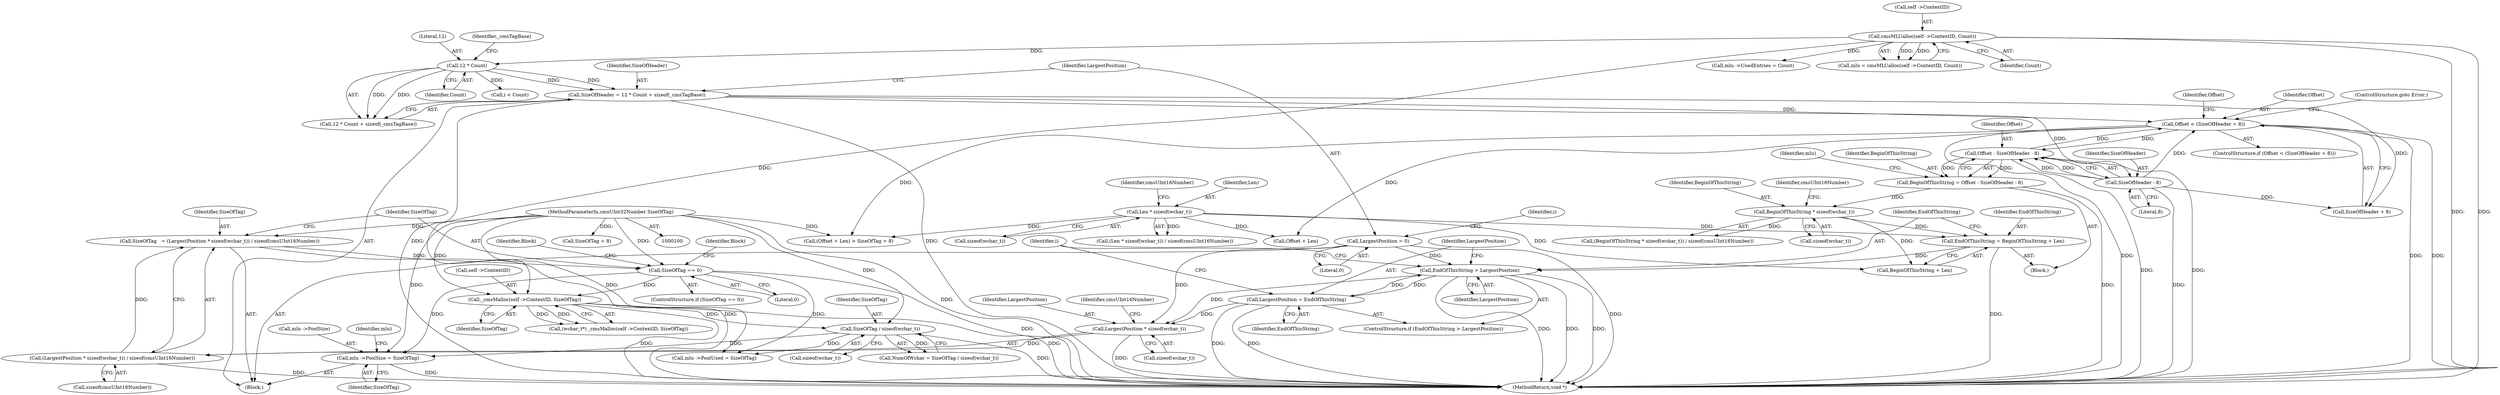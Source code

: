 digraph "0_Little-CMS_5ca71a7bc18b6897ab21d815d15e218e204581e2@pointer" {
"1000349" [label="(Call,mlu ->PoolSize = SizeOfTag)"];
"1000333" [label="(Call,SizeOfTag / sizeof(wchar_t))"];
"1000321" [label="(Call,_cmsMalloc(self ->ContextID, SizeOfTag))"];
"1000153" [label="(Call,cmsMLUalloc(self ->ContextID, Count))"];
"1000305" [label="(Call,SizeOfTag == 0)"];
"1000295" [label="(Call,SizeOfTag   = (LargestPosition * sizeof(wchar_t)) / sizeof(cmsUInt16Number))"];
"1000297" [label="(Call,(LargestPosition * sizeof(wchar_t)) / sizeof(cmsUInt16Number))"];
"1000298" [label="(Call,LargestPosition * sizeof(wchar_t))"];
"1000177" [label="(Call,LargestPosition = 0)"];
"1000289" [label="(Call,EndOfThisString > LargestPosition)"];
"1000283" [label="(Call,EndOfThisString = BeginOfThisString + Len)"];
"1000277" [label="(Call,BeginOfThisString * sizeof(wchar_t))"];
"1000246" [label="(Call,BeginOfThisString = Offset - SizeOfHeader - 8)"];
"1000248" [label="(Call,Offset - SizeOfHeader - 8)"];
"1000231" [label="(Call,Offset < (SizeOfHeader + 8))"];
"1000250" [label="(Call,SizeOfHeader - 8)"];
"1000169" [label="(Call,SizeOfHeader = 12 * Count + sizeof(_cmsTagBase))"];
"1000172" [label="(Call,12 * Count)"];
"1000262" [label="(Call,Len * sizeof(wchar_t))"];
"1000292" [label="(Call,LargestPosition = EndOfThisString)"];
"1000104" [label="(MethodParameterIn,cmsUInt32Number SizeOfTag)"];
"1000249" [label="(Identifier,Offset)"];
"1000189" [label="(Block,)"];
"1000288" [label="(ControlStructure,if (EndOfThisString > LargestPosition))"];
"1000298" [label="(Call,LargestPosition * sizeof(wchar_t))"];
"1000295" [label="(Call,SizeOfTag   = (LargestPosition * sizeof(wchar_t)) / sizeof(cmsUInt16Number))"];
"1000293" [label="(Identifier,LargestPosition)"];
"1000230" [label="(ControlStructure,if (Offset < (SizeOfHeader + 8)))"];
"1000304" [label="(ControlStructure,if (SizeOfTag == 0))"];
"1000176" [label="(Identifier,_cmsTagBase)"];
"1000154" [label="(Call,self ->ContextID)"];
"1000104" [label="(MethodParameterIn,cmsUInt32Number SizeOfTag)"];
"1000153" [label="(Call,cmsMLUalloc(self ->ContextID, Count))"];
"1000188" [label="(Identifier,i)"];
"1000290" [label="(Identifier,EndOfThisString)"];
"1000285" [label="(Call,BeginOfThisString + Len)"];
"1000307" [label="(Literal,0)"];
"1000277" [label="(Call,BeginOfThisString * sizeof(wchar_t))"];
"1000302" [label="(Call,sizeof(cmsUInt16Number))"];
"1000182" [label="(Identifier,i)"];
"1000179" [label="(Literal,0)"];
"1000232" [label="(Identifier,Offset)"];
"1000356" [label="(Identifier,mlu)"];
"1000297" [label="(Call,(LargestPosition * sizeof(wchar_t)) / sizeof(cmsUInt16Number))"];
"1000354" [label="(Call,mlu ->PoolUsed = SizeOfTag)"];
"1000174" [label="(Identifier,Count)"];
"1000236" [label="(ControlStructure,goto Error;)"];
"1000178" [label="(Identifier,LargestPosition)"];
"1000319" [label="(Call,(wchar_t*) _cmsMalloc(self ->ContextID, SizeOfTag))"];
"1000173" [label="(Literal,12)"];
"1000322" [label="(Call,self ->ContextID)"];
"1000349" [label="(Call,mlu ->PoolSize = SizeOfTag)"];
"1000246" [label="(Call,BeginOfThisString = Offset - SizeOfHeader - 8)"];
"1000238" [label="(Call,(Offset + Len) > SizeOfTag + 8)"];
"1000172" [label="(Call,12 * Count)"];
"1000231" [label="(Call,Offset < (SizeOfHeader + 8))"];
"1000353" [label="(Identifier,SizeOfTag)"];
"1000169" [label="(Call,SizeOfHeader = 12 * Count + sizeof(_cmsTagBase))"];
"1000164" [label="(Call,mlu ->UsedEntries = Count)"];
"1000105" [label="(Block,)"];
"1000292" [label="(Call,LargestPosition = EndOfThisString)"];
"1000184" [label="(Call,i < Count)"];
"1000279" [label="(Call,sizeof(wchar_t))"];
"1000151" [label="(Call,mlu = cmsMLUalloc(self ->ContextID, Count))"];
"1000299" [label="(Identifier,LargestPosition)"];
"1000264" [label="(Call,sizeof(wchar_t))"];
"1000325" [label="(Identifier,SizeOfTag)"];
"1000240" [label="(Identifier,Offset)"];
"1000276" [label="(Call,(BeginOfThisString * sizeof(wchar_t)) / sizeof(cmsUInt16Number))"];
"1000300" [label="(Call,sizeof(wchar_t))"];
"1000257" [label="(Identifier,mlu)"];
"1000263" [label="(Identifier,Len)"];
"1000294" [label="(Identifier,EndOfThisString)"];
"1000335" [label="(Call,sizeof(wchar_t))"];
"1000239" [label="(Call,Offset + Len)"];
"1000310" [label="(Identifier,Block)"];
"1000334" [label="(Identifier,SizeOfTag)"];
"1000177" [label="(Call,LargestPosition = 0)"];
"1000233" [label="(Call,SizeOfHeader + 8)"];
"1000252" [label="(Literal,8)"];
"1000296" [label="(Identifier,SizeOfTag)"];
"1000171" [label="(Call,12 * Count + sizeof(_cmsTagBase))"];
"1000248" [label="(Call,Offset - SizeOfHeader - 8)"];
"1000305" [label="(Call,SizeOfTag == 0)"];
"1000283" [label="(Call,EndOfThisString = BeginOfThisString + Len)"];
"1000247" [label="(Identifier,BeginOfThisString)"];
"1000170" [label="(Identifier,SizeOfHeader)"];
"1000267" [label="(Identifier,cmsUInt16Number)"];
"1000291" [label="(Identifier,LargestPosition)"];
"1000303" [label="(Identifier,cmsUInt16Number)"];
"1000157" [label="(Identifier,Count)"];
"1000278" [label="(Identifier,BeginOfThisString)"];
"1000242" [label="(Call,SizeOfTag + 8)"];
"1000251" [label="(Identifier,SizeOfHeader)"];
"1000333" [label="(Call,SizeOfTag / sizeof(wchar_t))"];
"1000284" [label="(Identifier,EndOfThisString)"];
"1000262" [label="(Call,Len * sizeof(wchar_t))"];
"1000318" [label="(Identifier,Block)"];
"1000306" [label="(Identifier,SizeOfTag)"];
"1000282" [label="(Identifier,cmsUInt16Number)"];
"1000350" [label="(Call,mlu ->PoolSize)"];
"1000289" [label="(Call,EndOfThisString > LargestPosition)"];
"1000261" [label="(Call,(Len * sizeof(wchar_t)) / sizeof(cmsUInt16Number))"];
"1000321" [label="(Call,_cmsMalloc(self ->ContextID, SizeOfTag))"];
"1000250" [label="(Call,SizeOfHeader - 8)"];
"1000331" [label="(Call,NumOfWchar = SizeOfTag / sizeof(wchar_t))"];
"1000374" [label="(MethodReturn,void *)"];
"1000349" -> "1000105"  [label="AST: "];
"1000349" -> "1000353"  [label="CFG: "];
"1000350" -> "1000349"  [label="AST: "];
"1000353" -> "1000349"  [label="AST: "];
"1000356" -> "1000349"  [label="CFG: "];
"1000349" -> "1000374"  [label="DDG: "];
"1000333" -> "1000349"  [label="DDG: "];
"1000305" -> "1000349"  [label="DDG: "];
"1000104" -> "1000349"  [label="DDG: "];
"1000333" -> "1000331"  [label="AST: "];
"1000333" -> "1000335"  [label="CFG: "];
"1000334" -> "1000333"  [label="AST: "];
"1000335" -> "1000333"  [label="AST: "];
"1000331" -> "1000333"  [label="CFG: "];
"1000333" -> "1000374"  [label="DDG: "];
"1000333" -> "1000331"  [label="DDG: "];
"1000321" -> "1000333"  [label="DDG: "];
"1000104" -> "1000333"  [label="DDG: "];
"1000333" -> "1000354"  [label="DDG: "];
"1000321" -> "1000319"  [label="AST: "];
"1000321" -> "1000325"  [label="CFG: "];
"1000322" -> "1000321"  [label="AST: "];
"1000325" -> "1000321"  [label="AST: "];
"1000319" -> "1000321"  [label="CFG: "];
"1000321" -> "1000374"  [label="DDG: "];
"1000321" -> "1000374"  [label="DDG: "];
"1000321" -> "1000319"  [label="DDG: "];
"1000321" -> "1000319"  [label="DDG: "];
"1000153" -> "1000321"  [label="DDG: "];
"1000305" -> "1000321"  [label="DDG: "];
"1000104" -> "1000321"  [label="DDG: "];
"1000153" -> "1000151"  [label="AST: "];
"1000153" -> "1000157"  [label="CFG: "];
"1000154" -> "1000153"  [label="AST: "];
"1000157" -> "1000153"  [label="AST: "];
"1000151" -> "1000153"  [label="CFG: "];
"1000153" -> "1000374"  [label="DDG: "];
"1000153" -> "1000374"  [label="DDG: "];
"1000153" -> "1000151"  [label="DDG: "];
"1000153" -> "1000151"  [label="DDG: "];
"1000153" -> "1000164"  [label="DDG: "];
"1000153" -> "1000172"  [label="DDG: "];
"1000305" -> "1000304"  [label="AST: "];
"1000305" -> "1000307"  [label="CFG: "];
"1000306" -> "1000305"  [label="AST: "];
"1000307" -> "1000305"  [label="AST: "];
"1000310" -> "1000305"  [label="CFG: "];
"1000318" -> "1000305"  [label="CFG: "];
"1000305" -> "1000374"  [label="DDG: "];
"1000295" -> "1000305"  [label="DDG: "];
"1000104" -> "1000305"  [label="DDG: "];
"1000305" -> "1000354"  [label="DDG: "];
"1000295" -> "1000105"  [label="AST: "];
"1000295" -> "1000297"  [label="CFG: "];
"1000296" -> "1000295"  [label="AST: "];
"1000297" -> "1000295"  [label="AST: "];
"1000306" -> "1000295"  [label="CFG: "];
"1000295" -> "1000374"  [label="DDG: "];
"1000297" -> "1000295"  [label="DDG: "];
"1000104" -> "1000295"  [label="DDG: "];
"1000297" -> "1000302"  [label="CFG: "];
"1000298" -> "1000297"  [label="AST: "];
"1000302" -> "1000297"  [label="AST: "];
"1000297" -> "1000374"  [label="DDG: "];
"1000298" -> "1000297"  [label="DDG: "];
"1000298" -> "1000300"  [label="CFG: "];
"1000299" -> "1000298"  [label="AST: "];
"1000300" -> "1000298"  [label="AST: "];
"1000303" -> "1000298"  [label="CFG: "];
"1000298" -> "1000374"  [label="DDG: "];
"1000177" -> "1000298"  [label="DDG: "];
"1000289" -> "1000298"  [label="DDG: "];
"1000292" -> "1000298"  [label="DDG: "];
"1000177" -> "1000105"  [label="AST: "];
"1000177" -> "1000179"  [label="CFG: "];
"1000178" -> "1000177"  [label="AST: "];
"1000179" -> "1000177"  [label="AST: "];
"1000182" -> "1000177"  [label="CFG: "];
"1000177" -> "1000374"  [label="DDG: "];
"1000177" -> "1000289"  [label="DDG: "];
"1000289" -> "1000288"  [label="AST: "];
"1000289" -> "1000291"  [label="CFG: "];
"1000290" -> "1000289"  [label="AST: "];
"1000291" -> "1000289"  [label="AST: "];
"1000293" -> "1000289"  [label="CFG: "];
"1000188" -> "1000289"  [label="CFG: "];
"1000289" -> "1000374"  [label="DDG: "];
"1000289" -> "1000374"  [label="DDG: "];
"1000289" -> "1000374"  [label="DDG: "];
"1000283" -> "1000289"  [label="DDG: "];
"1000292" -> "1000289"  [label="DDG: "];
"1000289" -> "1000292"  [label="DDG: "];
"1000283" -> "1000189"  [label="AST: "];
"1000283" -> "1000285"  [label="CFG: "];
"1000284" -> "1000283"  [label="AST: "];
"1000285" -> "1000283"  [label="AST: "];
"1000290" -> "1000283"  [label="CFG: "];
"1000283" -> "1000374"  [label="DDG: "];
"1000277" -> "1000283"  [label="DDG: "];
"1000262" -> "1000283"  [label="DDG: "];
"1000277" -> "1000276"  [label="AST: "];
"1000277" -> "1000279"  [label="CFG: "];
"1000278" -> "1000277"  [label="AST: "];
"1000279" -> "1000277"  [label="AST: "];
"1000282" -> "1000277"  [label="CFG: "];
"1000277" -> "1000276"  [label="DDG: "];
"1000246" -> "1000277"  [label="DDG: "];
"1000277" -> "1000285"  [label="DDG: "];
"1000246" -> "1000189"  [label="AST: "];
"1000246" -> "1000248"  [label="CFG: "];
"1000247" -> "1000246"  [label="AST: "];
"1000248" -> "1000246"  [label="AST: "];
"1000257" -> "1000246"  [label="CFG: "];
"1000246" -> "1000374"  [label="DDG: "];
"1000248" -> "1000246"  [label="DDG: "];
"1000248" -> "1000246"  [label="DDG: "];
"1000248" -> "1000250"  [label="CFG: "];
"1000249" -> "1000248"  [label="AST: "];
"1000250" -> "1000248"  [label="AST: "];
"1000248" -> "1000374"  [label="DDG: "];
"1000248" -> "1000374"  [label="DDG: "];
"1000248" -> "1000231"  [label="DDG: "];
"1000231" -> "1000248"  [label="DDG: "];
"1000250" -> "1000248"  [label="DDG: "];
"1000250" -> "1000248"  [label="DDG: "];
"1000231" -> "1000230"  [label="AST: "];
"1000231" -> "1000233"  [label="CFG: "];
"1000232" -> "1000231"  [label="AST: "];
"1000233" -> "1000231"  [label="AST: "];
"1000236" -> "1000231"  [label="CFG: "];
"1000240" -> "1000231"  [label="CFG: "];
"1000231" -> "1000374"  [label="DDG: "];
"1000231" -> "1000374"  [label="DDG: "];
"1000231" -> "1000374"  [label="DDG: "];
"1000250" -> "1000231"  [label="DDG: "];
"1000169" -> "1000231"  [label="DDG: "];
"1000231" -> "1000238"  [label="DDG: "];
"1000231" -> "1000239"  [label="DDG: "];
"1000250" -> "1000252"  [label="CFG: "];
"1000251" -> "1000250"  [label="AST: "];
"1000252" -> "1000250"  [label="AST: "];
"1000250" -> "1000374"  [label="DDG: "];
"1000250" -> "1000233"  [label="DDG: "];
"1000169" -> "1000250"  [label="DDG: "];
"1000169" -> "1000105"  [label="AST: "];
"1000169" -> "1000171"  [label="CFG: "];
"1000170" -> "1000169"  [label="AST: "];
"1000171" -> "1000169"  [label="AST: "];
"1000178" -> "1000169"  [label="CFG: "];
"1000169" -> "1000374"  [label="DDG: "];
"1000169" -> "1000374"  [label="DDG: "];
"1000172" -> "1000169"  [label="DDG: "];
"1000172" -> "1000169"  [label="DDG: "];
"1000169" -> "1000233"  [label="DDG: "];
"1000172" -> "1000171"  [label="AST: "];
"1000172" -> "1000174"  [label="CFG: "];
"1000173" -> "1000172"  [label="AST: "];
"1000174" -> "1000172"  [label="AST: "];
"1000176" -> "1000172"  [label="CFG: "];
"1000172" -> "1000171"  [label="DDG: "];
"1000172" -> "1000171"  [label="DDG: "];
"1000172" -> "1000184"  [label="DDG: "];
"1000262" -> "1000261"  [label="AST: "];
"1000262" -> "1000264"  [label="CFG: "];
"1000263" -> "1000262"  [label="AST: "];
"1000264" -> "1000262"  [label="AST: "];
"1000267" -> "1000262"  [label="CFG: "];
"1000262" -> "1000238"  [label="DDG: "];
"1000262" -> "1000239"  [label="DDG: "];
"1000262" -> "1000261"  [label="DDG: "];
"1000262" -> "1000285"  [label="DDG: "];
"1000292" -> "1000288"  [label="AST: "];
"1000292" -> "1000294"  [label="CFG: "];
"1000293" -> "1000292"  [label="AST: "];
"1000294" -> "1000292"  [label="AST: "];
"1000188" -> "1000292"  [label="CFG: "];
"1000292" -> "1000374"  [label="DDG: "];
"1000292" -> "1000374"  [label="DDG: "];
"1000104" -> "1000100"  [label="AST: "];
"1000104" -> "1000374"  [label="DDG: "];
"1000104" -> "1000238"  [label="DDG: "];
"1000104" -> "1000242"  [label="DDG: "];
"1000104" -> "1000354"  [label="DDG: "];
}
